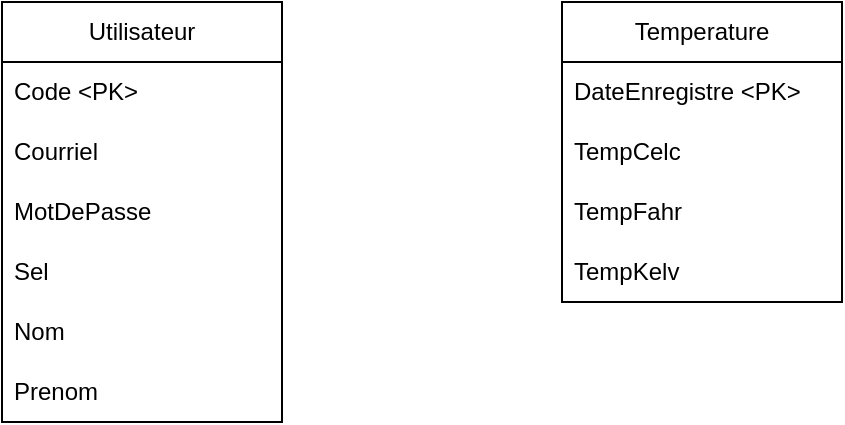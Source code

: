 <mxfile version="24.8.4">
  <diagram name="Page-1" id="V1zP5wGm2vq5snrNTxx9">
    <mxGraphModel dx="712" dy="779" grid="1" gridSize="10" guides="1" tooltips="1" connect="1" arrows="1" fold="1" page="1" pageScale="1" pageWidth="827" pageHeight="1169" math="0" shadow="0">
      <root>
        <mxCell id="0" />
        <mxCell id="1" parent="0" />
        <mxCell id="-41I8hLElsMWZKC8Db4G-1" value="Utilisateur" style="swimlane;fontStyle=0;childLayout=stackLayout;horizontal=1;startSize=30;horizontalStack=0;resizeParent=1;resizeParentMax=0;resizeLast=0;collapsible=1;marginBottom=0;whiteSpace=wrap;html=1;" parent="1" vertex="1">
          <mxGeometry x="40" y="40" width="140" height="210" as="geometry" />
        </mxCell>
        <mxCell id="-41I8hLElsMWZKC8Db4G-2" value="Code &amp;lt;PK&amp;gt;" style="text;strokeColor=none;fillColor=none;align=left;verticalAlign=middle;spacingLeft=4;spacingRight=4;overflow=hidden;points=[[0,0.5],[1,0.5]];portConstraint=eastwest;rotatable=0;whiteSpace=wrap;html=1;" parent="-41I8hLElsMWZKC8Db4G-1" vertex="1">
          <mxGeometry y="30" width="140" height="30" as="geometry" />
        </mxCell>
        <mxCell id="-41I8hLElsMWZKC8Db4G-3" value="Courriel" style="text;strokeColor=none;fillColor=none;align=left;verticalAlign=middle;spacingLeft=4;spacingRight=4;overflow=hidden;points=[[0,0.5],[1,0.5]];portConstraint=eastwest;rotatable=0;whiteSpace=wrap;html=1;" parent="-41I8hLElsMWZKC8Db4G-1" vertex="1">
          <mxGeometry y="60" width="140" height="30" as="geometry" />
        </mxCell>
        <mxCell id="-41I8hLElsMWZKC8Db4G-4" value="MotDePasse" style="text;strokeColor=none;fillColor=none;align=left;verticalAlign=middle;spacingLeft=4;spacingRight=4;overflow=hidden;points=[[0,0.5],[1,0.5]];portConstraint=eastwest;rotatable=0;whiteSpace=wrap;html=1;" parent="-41I8hLElsMWZKC8Db4G-1" vertex="1">
          <mxGeometry y="90" width="140" height="30" as="geometry" />
        </mxCell>
        <mxCell id="2XqZNSCKPQhw2iTwwt8R-2" value="Sel" style="text;strokeColor=none;fillColor=none;align=left;verticalAlign=middle;spacingLeft=4;spacingRight=4;overflow=hidden;points=[[0,0.5],[1,0.5]];portConstraint=eastwest;rotatable=0;whiteSpace=wrap;html=1;" vertex="1" parent="-41I8hLElsMWZKC8Db4G-1">
          <mxGeometry y="120" width="140" height="30" as="geometry" />
        </mxCell>
        <mxCell id="2XqZNSCKPQhw2iTwwt8R-3" value="Nom" style="text;strokeColor=none;fillColor=none;align=left;verticalAlign=middle;spacingLeft=4;spacingRight=4;overflow=hidden;points=[[0,0.5],[1,0.5]];portConstraint=eastwest;rotatable=0;whiteSpace=wrap;html=1;" vertex="1" parent="-41I8hLElsMWZKC8Db4G-1">
          <mxGeometry y="150" width="140" height="30" as="geometry" />
        </mxCell>
        <mxCell id="2XqZNSCKPQhw2iTwwt8R-4" value="Prenom" style="text;strokeColor=none;fillColor=none;align=left;verticalAlign=middle;spacingLeft=4;spacingRight=4;overflow=hidden;points=[[0,0.5],[1,0.5]];portConstraint=eastwest;rotatable=0;whiteSpace=wrap;html=1;" vertex="1" parent="-41I8hLElsMWZKC8Db4G-1">
          <mxGeometry y="180" width="140" height="30" as="geometry" />
        </mxCell>
        <mxCell id="-41I8hLElsMWZKC8Db4G-5" value="Temperature" style="swimlane;fontStyle=0;childLayout=stackLayout;horizontal=1;startSize=30;horizontalStack=0;resizeParent=1;resizeParentMax=0;resizeLast=0;collapsible=1;marginBottom=0;whiteSpace=wrap;html=1;" parent="1" vertex="1">
          <mxGeometry x="320" y="40" width="140" height="150" as="geometry" />
        </mxCell>
        <mxCell id="-41I8hLElsMWZKC8Db4G-6" value="DateEnregistre &amp;lt;PK&amp;gt;" style="text;strokeColor=none;fillColor=none;align=left;verticalAlign=middle;spacingLeft=4;spacingRight=4;overflow=hidden;points=[[0,0.5],[1,0.5]];portConstraint=eastwest;rotatable=0;whiteSpace=wrap;html=1;" parent="-41I8hLElsMWZKC8Db4G-5" vertex="1">
          <mxGeometry y="30" width="140" height="30" as="geometry" />
        </mxCell>
        <mxCell id="-41I8hLElsMWZKC8Db4G-7" value="TempCelc" style="text;strokeColor=none;fillColor=none;align=left;verticalAlign=middle;spacingLeft=4;spacingRight=4;overflow=hidden;points=[[0,0.5],[1,0.5]];portConstraint=eastwest;rotatable=0;whiteSpace=wrap;html=1;" parent="-41I8hLElsMWZKC8Db4G-5" vertex="1">
          <mxGeometry y="60" width="140" height="30" as="geometry" />
        </mxCell>
        <mxCell id="-41I8hLElsMWZKC8Db4G-8" value="TempFahr" style="text;strokeColor=none;fillColor=none;align=left;verticalAlign=middle;spacingLeft=4;spacingRight=4;overflow=hidden;points=[[0,0.5],[1,0.5]];portConstraint=eastwest;rotatable=0;whiteSpace=wrap;html=1;" parent="-41I8hLElsMWZKC8Db4G-5" vertex="1">
          <mxGeometry y="90" width="140" height="30" as="geometry" />
        </mxCell>
        <mxCell id="2XqZNSCKPQhw2iTwwt8R-1" value="TempKelv" style="text;strokeColor=none;fillColor=none;align=left;verticalAlign=middle;spacingLeft=4;spacingRight=4;overflow=hidden;points=[[0,0.5],[1,0.5]];portConstraint=eastwest;rotatable=0;whiteSpace=wrap;html=1;" vertex="1" parent="-41I8hLElsMWZKC8Db4G-5">
          <mxGeometry y="120" width="140" height="30" as="geometry" />
        </mxCell>
      </root>
    </mxGraphModel>
  </diagram>
</mxfile>
